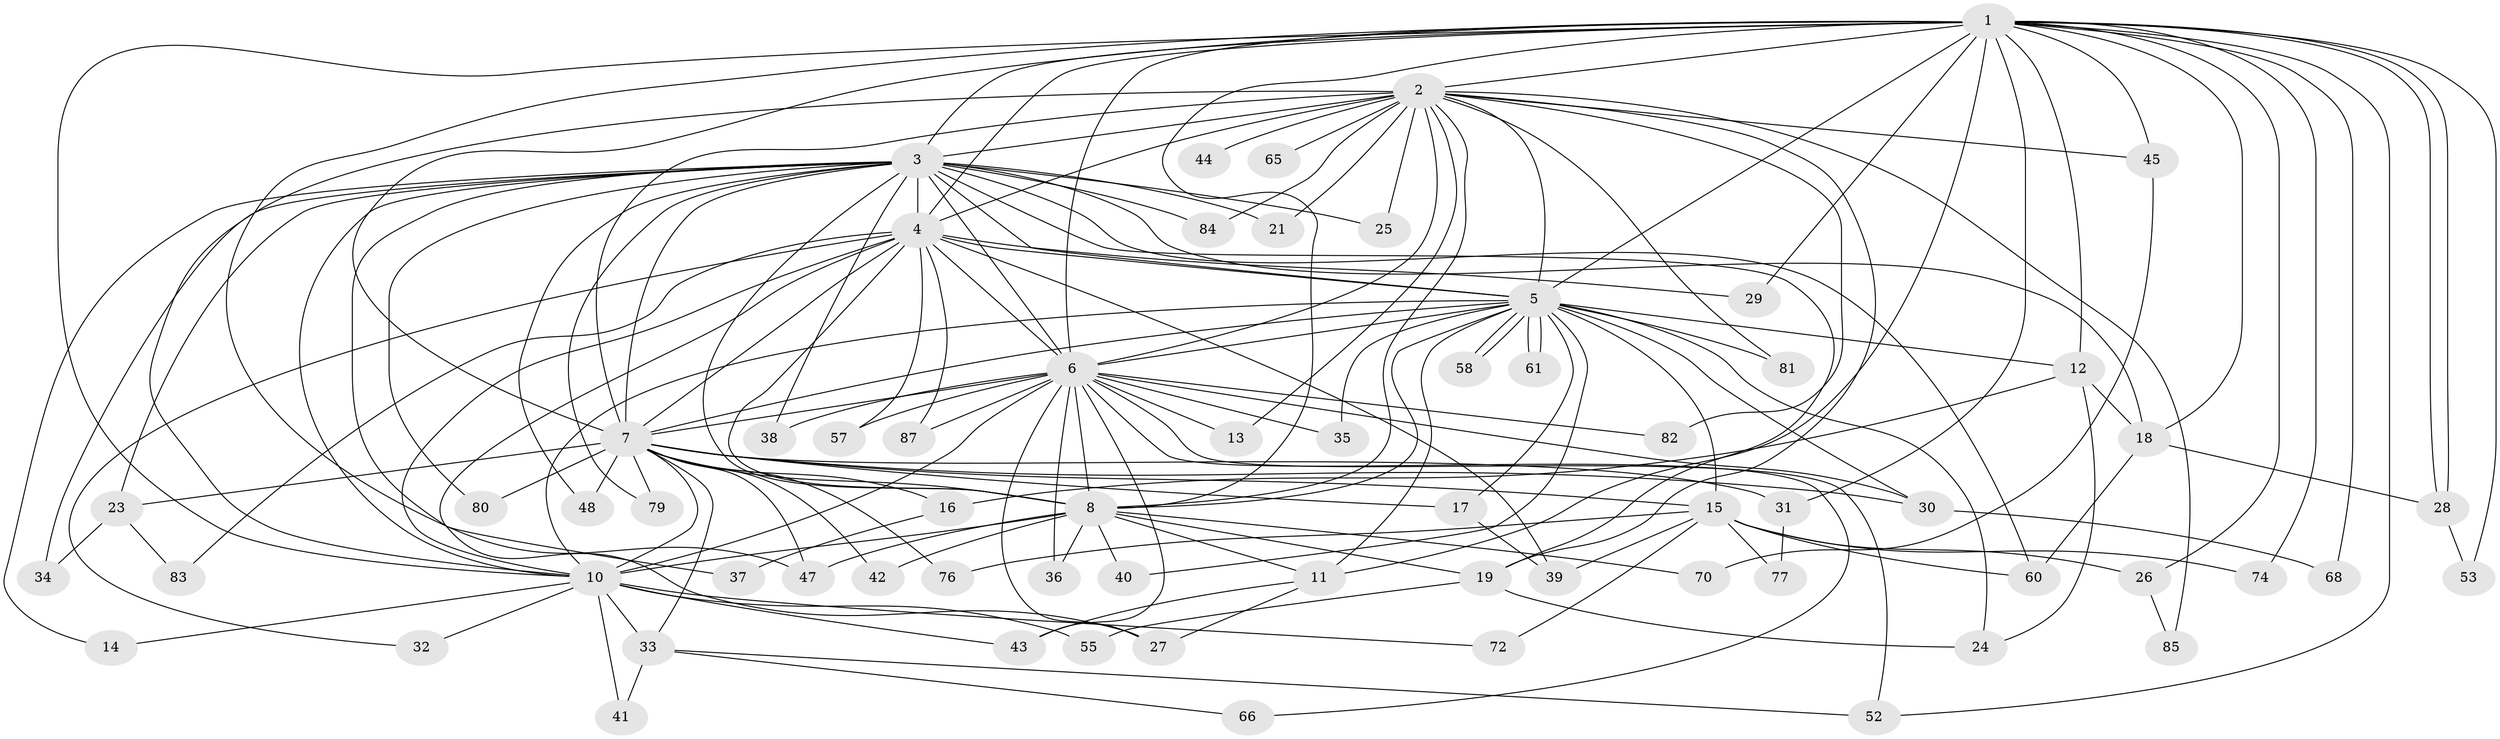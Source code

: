 // Generated by graph-tools (version 1.1) at 2025/23/03/03/25 07:23:42]
// undirected, 67 vertices, 162 edges
graph export_dot {
graph [start="1"]
  node [color=gray90,style=filled];
  1 [super="+73"];
  2 [super="+9"];
  3 [super="+46"];
  4 [super="+62"];
  5 [super="+51"];
  6 [super="+22"];
  7 [super="+75"];
  8 [super="+67"];
  10 [super="+50"];
  11 [super="+69"];
  12 [super="+20"];
  13;
  14;
  15 [super="+64"];
  16;
  17;
  18;
  19 [super="+63"];
  21;
  23;
  24 [super="+71"];
  25;
  26;
  27 [super="+49"];
  28 [super="+56"];
  29;
  30;
  31;
  32;
  33;
  34;
  35;
  36;
  37;
  38;
  39 [super="+59"];
  40;
  41;
  42;
  43;
  44;
  45;
  47 [super="+78"];
  48;
  52 [super="+54"];
  53;
  55;
  57;
  58;
  60 [super="+86"];
  61;
  65;
  66;
  68;
  70;
  72;
  74;
  76;
  77;
  79;
  80;
  81;
  82;
  83;
  84;
  85;
  87;
  1 -- 2 [weight=2];
  1 -- 3;
  1 -- 4;
  1 -- 5;
  1 -- 6;
  1 -- 7;
  1 -- 8;
  1 -- 10;
  1 -- 12;
  1 -- 18;
  1 -- 26;
  1 -- 28;
  1 -- 28;
  1 -- 29;
  1 -- 31;
  1 -- 45;
  1 -- 47;
  1 -- 53;
  1 -- 68;
  1 -- 74;
  1 -- 11;
  1 -- 52;
  2 -- 3 [weight=2];
  2 -- 4 [weight=2];
  2 -- 5 [weight=2];
  2 -- 6 [weight=2];
  2 -- 7 [weight=2];
  2 -- 8 [weight=2];
  2 -- 10 [weight=2];
  2 -- 19;
  2 -- 25;
  2 -- 44 [weight=2];
  2 -- 45;
  2 -- 81;
  2 -- 65;
  2 -- 13;
  2 -- 82;
  2 -- 84;
  2 -- 21;
  2 -- 85;
  3 -- 4 [weight=2];
  3 -- 5;
  3 -- 6;
  3 -- 7 [weight=2];
  3 -- 8;
  3 -- 10;
  3 -- 14;
  3 -- 18;
  3 -- 21;
  3 -- 23;
  3 -- 25;
  3 -- 34;
  3 -- 37;
  3 -- 38;
  3 -- 48;
  3 -- 79;
  3 -- 80;
  3 -- 84;
  3 -- 19;
  3 -- 60;
  4 -- 5;
  4 -- 6 [weight=3];
  4 -- 7;
  4 -- 8;
  4 -- 10;
  4 -- 29;
  4 -- 32;
  4 -- 39;
  4 -- 57;
  4 -- 83;
  4 -- 87;
  4 -- 27;
  5 -- 6;
  5 -- 7;
  5 -- 8;
  5 -- 10;
  5 -- 11 [weight=2];
  5 -- 12;
  5 -- 15;
  5 -- 17;
  5 -- 35;
  5 -- 40;
  5 -- 58;
  5 -- 58;
  5 -- 61;
  5 -- 61;
  5 -- 81;
  5 -- 30;
  5 -- 24;
  6 -- 7;
  6 -- 8;
  6 -- 10;
  6 -- 13;
  6 -- 27;
  6 -- 30;
  6 -- 35;
  6 -- 36;
  6 -- 38;
  6 -- 43;
  6 -- 52;
  6 -- 57;
  6 -- 66;
  6 -- 82;
  6 -- 87;
  7 -- 8;
  7 -- 10;
  7 -- 15;
  7 -- 16;
  7 -- 17;
  7 -- 23;
  7 -- 30;
  7 -- 31;
  7 -- 33;
  7 -- 42;
  7 -- 47;
  7 -- 48;
  7 -- 76;
  7 -- 79;
  7 -- 80;
  8 -- 10 [weight=2];
  8 -- 11;
  8 -- 19;
  8 -- 36;
  8 -- 40;
  8 -- 42;
  8 -- 70;
  8 -- 47;
  10 -- 14;
  10 -- 32;
  10 -- 33;
  10 -- 41;
  10 -- 55;
  10 -- 72;
  10 -- 43;
  11 -- 27;
  11 -- 43;
  12 -- 16;
  12 -- 24;
  12 -- 18;
  15 -- 26;
  15 -- 39;
  15 -- 60;
  15 -- 74;
  15 -- 76;
  15 -- 77;
  15 -- 72;
  16 -- 37;
  17 -- 39;
  18 -- 60;
  18 -- 28;
  19 -- 24;
  19 -- 55;
  23 -- 34;
  23 -- 83;
  26 -- 85;
  28 -- 53;
  30 -- 68;
  31 -- 77;
  33 -- 41;
  33 -- 52;
  33 -- 66;
  45 -- 70;
}
